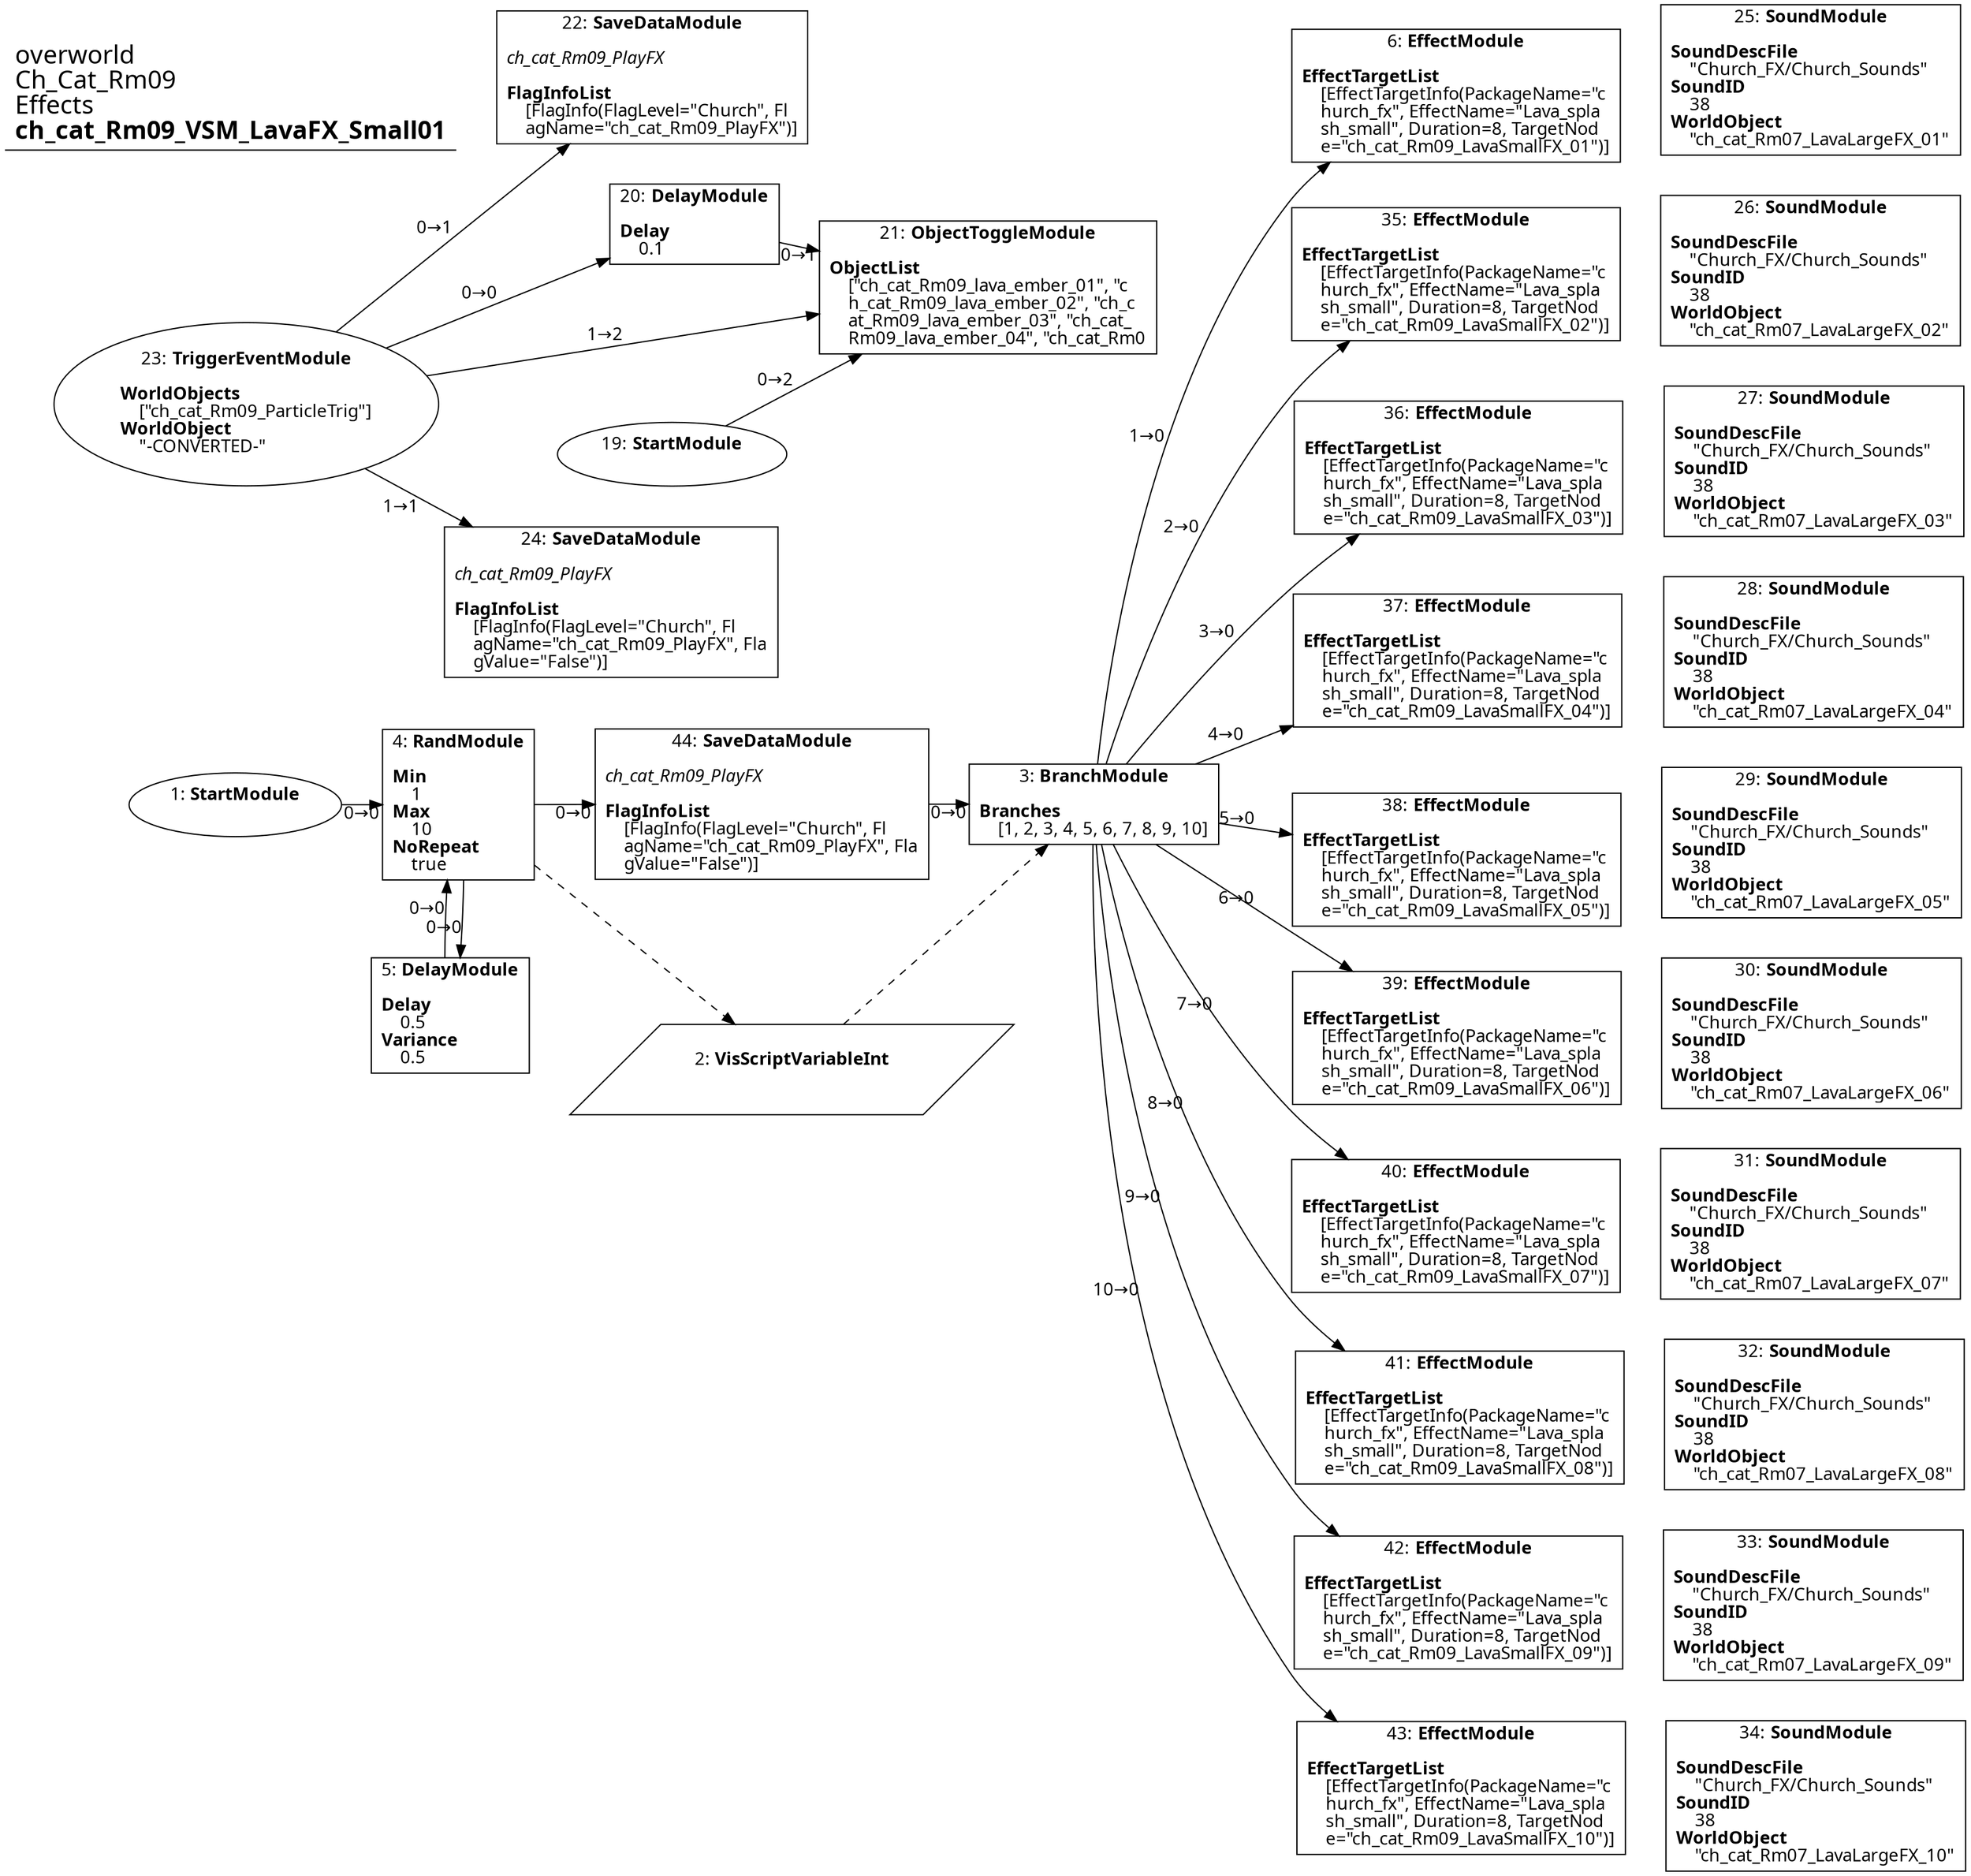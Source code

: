 digraph {
    layout = fdp;
    overlap = prism;
    sep = "+16";
    splines = spline;

    node [ shape = box ];

    graph [ fontname = "Segoe UI" ];
    node [ fontname = "Segoe UI" ];
    edge [ fontname = "Segoe UI" ];

    1 [ label = <1: <b>StartModule</b><br/><br/>> ];
    1 [ shape = oval ]
    1 [ pos = "-0.004,-0.28500003!" ];
    1 -> 4 [ label = "0→0" ];

    2 [ label = <2: <b>VisScriptVariableInt</b><br/><br/>> ];
    2 [ shape = parallelogram ]
    2 [ pos = "0.47800002,-0.52400005!" ];

    3 [ label = <3: <b>BranchModule</b><br/><br/><b>Branches</b><br align="left"/>    [1, 2, 3, 4, 5, 6, 7, 8, 9, 10]<br align="left"/>> ];
    3 [ pos = "0.76500005,-0.28500003!" ];
    3 -> 6 [ label = "1→0" ];
    3 -> 43 [ label = "10→0" ];
    3 -> 42 [ label = "9→0" ];
    3 -> 41 [ label = "8→0" ];
    3 -> 40 [ label = "7→0" ];
    3 -> 39 [ label = "6→0" ];
    3 -> 38 [ label = "5→0" ];
    3 -> 37 [ label = "4→0" ];
    3 -> 36 [ label = "3→0" ];
    3 -> 35 [ label = "2→0" ];
    2 -> 3 [ style = dashed ];

    4 [ label = <4: <b>RandModule</b><br/><br/><b>Min</b><br align="left"/>    1<br align="left"/><b>Max</b><br align="left"/>    10<br align="left"/><b>NoRepeat</b><br align="left"/>    true<br align="left"/>> ];
    4 [ pos = "0.18400002,-0.28500003!" ];
    4 -> 5 [ label = "0→0" ];
    4 -> 44 [ label = "0→0" ];
    4 -> 2 [ style = dashed ];

    5 [ label = <5: <b>DelayModule</b><br/><br/><b>Delay</b><br align="left"/>    0.5<br align="left"/><b>Variance</b><br align="left"/>    0.5<br align="left"/>> ];
    5 [ pos = "0.19600001,-0.47900003!" ];
    5 -> 4 [ label = "0→0" ];

    6 [ label = <6: <b>EffectModule</b><br/><br/><b>EffectTargetList</b><br align="left"/>    [EffectTargetInfo(PackageName=&quot;c<br align="left"/>    hurch_fx&quot;, EffectName=&quot;Lava_spla<br align="left"/>    sh_small&quot;, Duration=8, TargetNod<br align="left"/>    e=&quot;ch_cat_Rm09_LavaSmallFX_01&quot;)]<br align="left"/>> ];
    6 [ pos = "1.136,0.19000001!" ];

    19 [ label = <19: <b>StartModule</b><br/><br/>> ];
    19 [ shape = oval ]
    19 [ pos = "0.388,0.030000001!" ];
    19 -> 21 [ label = "0→2" ];

    20 [ label = <20: <b>DelayModule</b><br/><br/><b>Delay</b><br align="left"/>    0.1<br align="left"/>> ];
    20 [ pos = "0.36,0.18900001!" ];
    20 -> 21 [ label = "0→1" ];

    21 [ label = <21: <b>ObjectToggleModule</b><br/><br/><b>ObjectList</b><br align="left"/>    [&quot;ch_cat_Rm09_lava_ember_01&quot;, &quot;c<br align="left"/>    h_cat_Rm09_lava_ember_02&quot;, &quot;ch_c<br align="left"/>    at_Rm09_lava_ember_03&quot;, &quot;ch_cat_<br align="left"/>    Rm09_lava_ember_04&quot;, &quot;ch_cat_Rm0<br align="left"/>> ];
    21 [ pos = "0.60700005,0.124000005!" ];

    22 [ label = <22: <b>SaveDataModule</b><br/><br/><i>ch_cat_Rm09_PlayFX<br align="left"/></i><br align="left"/><b>FlagInfoList</b><br align="left"/>    [FlagInfo(FlagLevel=&quot;Church&quot;, Fl<br align="left"/>    agName=&quot;ch_cat_Rm09_PlayFX&quot;)]<br align="left"/>> ];
    22 [ pos = "0.35900003,0.33!" ];

    23 [ label = <23: <b>TriggerEventModule</b><br/><br/><b>WorldObjects</b><br align="left"/>    [&quot;ch_cat_Rm09_ParticleTrig&quot;]<br align="left"/><b>WorldObject</b><br align="left"/>    &quot;-CONVERTED-&quot;<br align="left"/>> ];
    23 [ shape = oval ]
    23 [ pos = "0.056,0.101!" ];
    23 -> 20 [ label = "0→0" ];
    23 -> 21 [ label = "1→2" ];
    23 -> 22 [ label = "0→1" ];
    23 -> 24 [ label = "1→1" ];

    24 [ label = <24: <b>SaveDataModule</b><br/><br/><i>ch_cat_Rm09_PlayFX<br align="left"/></i><br align="left"/><b>FlagInfoList</b><br align="left"/>    [FlagInfo(FlagLevel=&quot;Church&quot;, Fl<br align="left"/>    agName=&quot;ch_cat_Rm09_PlayFX&quot;, Fla<br align="left"/>    gValue=&quot;False&quot;)]<br align="left"/>> ];
    24 [ pos = "0.351,-0.057000004!" ];

    25 [ label = <25: <b>SoundModule</b><br/><br/><b>SoundDescFile</b><br align="left"/>    &quot;Church_FX/Church_Sounds&quot;<br align="left"/><b>SoundID</b><br align="left"/>    38<br align="left"/><b>WorldObject</b><br align="left"/>    &quot;ch_cat_Rm07_LavaLargeFX_01&quot;<br align="left"/>> ];
    25 [ pos = "1.383,0.19000001!" ];

    26 [ label = <26: <b>SoundModule</b><br/><br/><b>SoundDescFile</b><br align="left"/>    &quot;Church_FX/Church_Sounds&quot;<br align="left"/><b>SoundID</b><br align="left"/>    38<br align="left"/><b>WorldObject</b><br align="left"/>    &quot;ch_cat_Rm07_LavaLargeFX_02&quot;<br align="left"/>> ];
    26 [ pos = "1.383,0.056!" ];

    27 [ label = <27: <b>SoundModule</b><br/><br/><b>SoundDescFile</b><br align="left"/>    &quot;Church_FX/Church_Sounds&quot;<br align="left"/><b>SoundID</b><br align="left"/>    38<br align="left"/><b>WorldObject</b><br align="left"/>    &quot;ch_cat_Rm07_LavaLargeFX_03&quot;<br align="left"/>> ];
    27 [ pos = "1.3850001,-0.079!" ];

    28 [ label = <28: <b>SoundModule</b><br/><br/><b>SoundDescFile</b><br align="left"/>    &quot;Church_FX/Church_Sounds&quot;<br align="left"/><b>SoundID</b><br align="left"/>    38<br align="left"/><b>WorldObject</b><br align="left"/>    &quot;ch_cat_Rm07_LavaLargeFX_04&quot;<br align="left"/>> ];
    28 [ pos = "1.3850001,-0.21200001!" ];

    29 [ label = <29: <b>SoundModule</b><br/><br/><b>SoundDescFile</b><br align="left"/>    &quot;Church_FX/Church_Sounds&quot;<br align="left"/><b>SoundID</b><br align="left"/>    38<br align="left"/><b>WorldObject</b><br align="left"/>    &quot;ch_cat_Rm07_LavaLargeFX_05&quot;<br align="left"/>> ];
    29 [ pos = "1.3850001,-0.344!" ];

    30 [ label = <30: <b>SoundModule</b><br/><br/><b>SoundDescFile</b><br align="left"/>    &quot;Church_FX/Church_Sounds&quot;<br align="left"/><b>SoundID</b><br align="left"/>    38<br align="left"/><b>WorldObject</b><br align="left"/>    &quot;ch_cat_Rm07_LavaLargeFX_06&quot;<br align="left"/>> ];
    30 [ pos = "1.3850001,-0.47800002!" ];

    31 [ label = <31: <b>SoundModule</b><br/><br/><b>SoundDescFile</b><br align="left"/>    &quot;Church_FX/Church_Sounds&quot;<br align="left"/><b>SoundID</b><br align="left"/>    38<br align="left"/><b>WorldObject</b><br align="left"/>    &quot;ch_cat_Rm07_LavaLargeFX_07&quot;<br align="left"/>> ];
    31 [ pos = "1.3850001,-0.61200005!" ];

    32 [ label = <32: <b>SoundModule</b><br/><br/><b>SoundDescFile</b><br align="left"/>    &quot;Church_FX/Church_Sounds&quot;<br align="left"/><b>SoundID</b><br align="left"/>    38<br align="left"/><b>WorldObject</b><br align="left"/>    &quot;ch_cat_Rm07_LavaLargeFX_08&quot;<br align="left"/>> ];
    32 [ pos = "1.3870001,-0.74600005!" ];

    33 [ label = <33: <b>SoundModule</b><br/><br/><b>SoundDescFile</b><br align="left"/>    &quot;Church_FX/Church_Sounds&quot;<br align="left"/><b>SoundID</b><br align="left"/>    38<br align="left"/><b>WorldObject</b><br align="left"/>    &quot;ch_cat_Rm07_LavaLargeFX_09&quot;<br align="left"/>> ];
    33 [ pos = "1.3870001,-0.88000005!" ];

    34 [ label = <34: <b>SoundModule</b><br/><br/><b>SoundDescFile</b><br align="left"/>    &quot;Church_FX/Church_Sounds&quot;<br align="left"/><b>SoundID</b><br align="left"/>    38<br align="left"/><b>WorldObject</b><br align="left"/>    &quot;ch_cat_Rm07_LavaLargeFX_10&quot;<br align="left"/>> ];
    34 [ pos = "1.388,-1.0120001!" ];

    35 [ label = <35: <b>EffectModule</b><br/><br/><b>EffectTargetList</b><br align="left"/>    [EffectTargetInfo(PackageName=&quot;c<br align="left"/>    hurch_fx&quot;, EffectName=&quot;Lava_spla<br align="left"/>    sh_small&quot;, Duration=8, TargetNod<br align="left"/>    e=&quot;ch_cat_Rm09_LavaSmallFX_02&quot;)]<br align="left"/>> ];
    35 [ pos = "1.136,0.057000004!" ];

    36 [ label = <36: <b>EffectModule</b><br/><br/><b>EffectTargetList</b><br align="left"/>    [EffectTargetInfo(PackageName=&quot;c<br align="left"/>    hurch_fx&quot;, EffectName=&quot;Lava_spla<br align="left"/>    sh_small&quot;, Duration=8, TargetNod<br align="left"/>    e=&quot;ch_cat_Rm09_LavaSmallFX_03&quot;)]<br align="left"/>> ];
    36 [ pos = "1.1370001,-0.078!" ];

    37 [ label = <37: <b>EffectModule</b><br/><br/><b>EffectTargetList</b><br align="left"/>    [EffectTargetInfo(PackageName=&quot;c<br align="left"/>    hurch_fx&quot;, EffectName=&quot;Lava_spla<br align="left"/>    sh_small&quot;, Duration=8, TargetNod<br align="left"/>    e=&quot;ch_cat_Rm09_LavaSmallFX_04&quot;)]<br align="left"/>> ];
    37 [ pos = "1.1370001,-0.21000001!" ];

    38 [ label = <38: <b>EffectModule</b><br/><br/><b>EffectTargetList</b><br align="left"/>    [EffectTargetInfo(PackageName=&quot;c<br align="left"/>    hurch_fx&quot;, EffectName=&quot;Lava_spla<br align="left"/>    sh_small&quot;, Duration=8, TargetNod<br align="left"/>    e=&quot;ch_cat_Rm09_LavaSmallFX_05&quot;)]<br align="left"/>> ];
    38 [ pos = "1.1370001,-0.344!" ];

    39 [ label = <39: <b>EffectModule</b><br/><br/><b>EffectTargetList</b><br align="left"/>    [EffectTargetInfo(PackageName=&quot;c<br align="left"/>    hurch_fx&quot;, EffectName=&quot;Lava_spla<br align="left"/>    sh_small&quot;, Duration=8, TargetNod<br align="left"/>    e=&quot;ch_cat_Rm09_LavaSmallFX_06&quot;)]<br align="left"/>> ];
    39 [ pos = "1.138,-0.47800002!" ];

    40 [ label = <40: <b>EffectModule</b><br/><br/><b>EffectTargetList</b><br align="left"/>    [EffectTargetInfo(PackageName=&quot;c<br align="left"/>    hurch_fx&quot;, EffectName=&quot;Lava_spla<br align="left"/>    sh_small&quot;, Duration=8, TargetNod<br align="left"/>    e=&quot;ch_cat_Rm09_LavaSmallFX_07&quot;)]<br align="left"/>> ];
    40 [ pos = "1.139,-0.61200005!" ];

    41 [ label = <41: <b>EffectModule</b><br/><br/><b>EffectTargetList</b><br align="left"/>    [EffectTargetInfo(PackageName=&quot;c<br align="left"/>    hurch_fx&quot;, EffectName=&quot;Lava_spla<br align="left"/>    sh_small&quot;, Duration=8, TargetNod<br align="left"/>    e=&quot;ch_cat_Rm09_LavaSmallFX_08&quot;)]<br align="left"/>> ];
    41 [ pos = "1.138,-0.74700004!" ];

    42 [ label = <42: <b>EffectModule</b><br/><br/><b>EffectTargetList</b><br align="left"/>    [EffectTargetInfo(PackageName=&quot;c<br align="left"/>    hurch_fx&quot;, EffectName=&quot;Lava_spla<br align="left"/>    sh_small&quot;, Duration=8, TargetNod<br align="left"/>    e=&quot;ch_cat_Rm09_LavaSmallFX_09&quot;)]<br align="left"/>> ];
    42 [ pos = "1.138,-0.88000005!" ];

    43 [ label = <43: <b>EffectModule</b><br/><br/><b>EffectTargetList</b><br align="left"/>    [EffectTargetInfo(PackageName=&quot;c<br align="left"/>    hurch_fx&quot;, EffectName=&quot;Lava_spla<br align="left"/>    sh_small&quot;, Duration=8, TargetNod<br align="left"/>    e=&quot;ch_cat_Rm09_LavaSmallFX_10&quot;)]<br align="left"/>> ];
    43 [ pos = "1.141,-1.0120001!" ];

    44 [ label = <44: <b>SaveDataModule</b><br/><br/><i>ch_cat_Rm09_PlayFX<br align="left"/></i><br align="left"/><b>FlagInfoList</b><br align="left"/>    [FlagInfo(FlagLevel=&quot;Church&quot;, Fl<br align="left"/>    agName=&quot;ch_cat_Rm09_PlayFX&quot;, Fla<br align="left"/>    gValue=&quot;False&quot;)]<br align="left"/>> ];
    44 [ pos = "0.47000003,-0.28500003!" ];
    44 -> 3 [ label = "0→0" ];

    title [ pos = "-0.0050000004,0.33100003!" ];
    title [ shape = underline ];
    title [ label = <<font point-size="20">overworld<br align="left"/>Ch_Cat_Rm09<br align="left"/>Effects<br align="left"/><b>ch_cat_Rm09_VSM_LavaFX_Small01</b><br align="left"/></font>> ];
}
